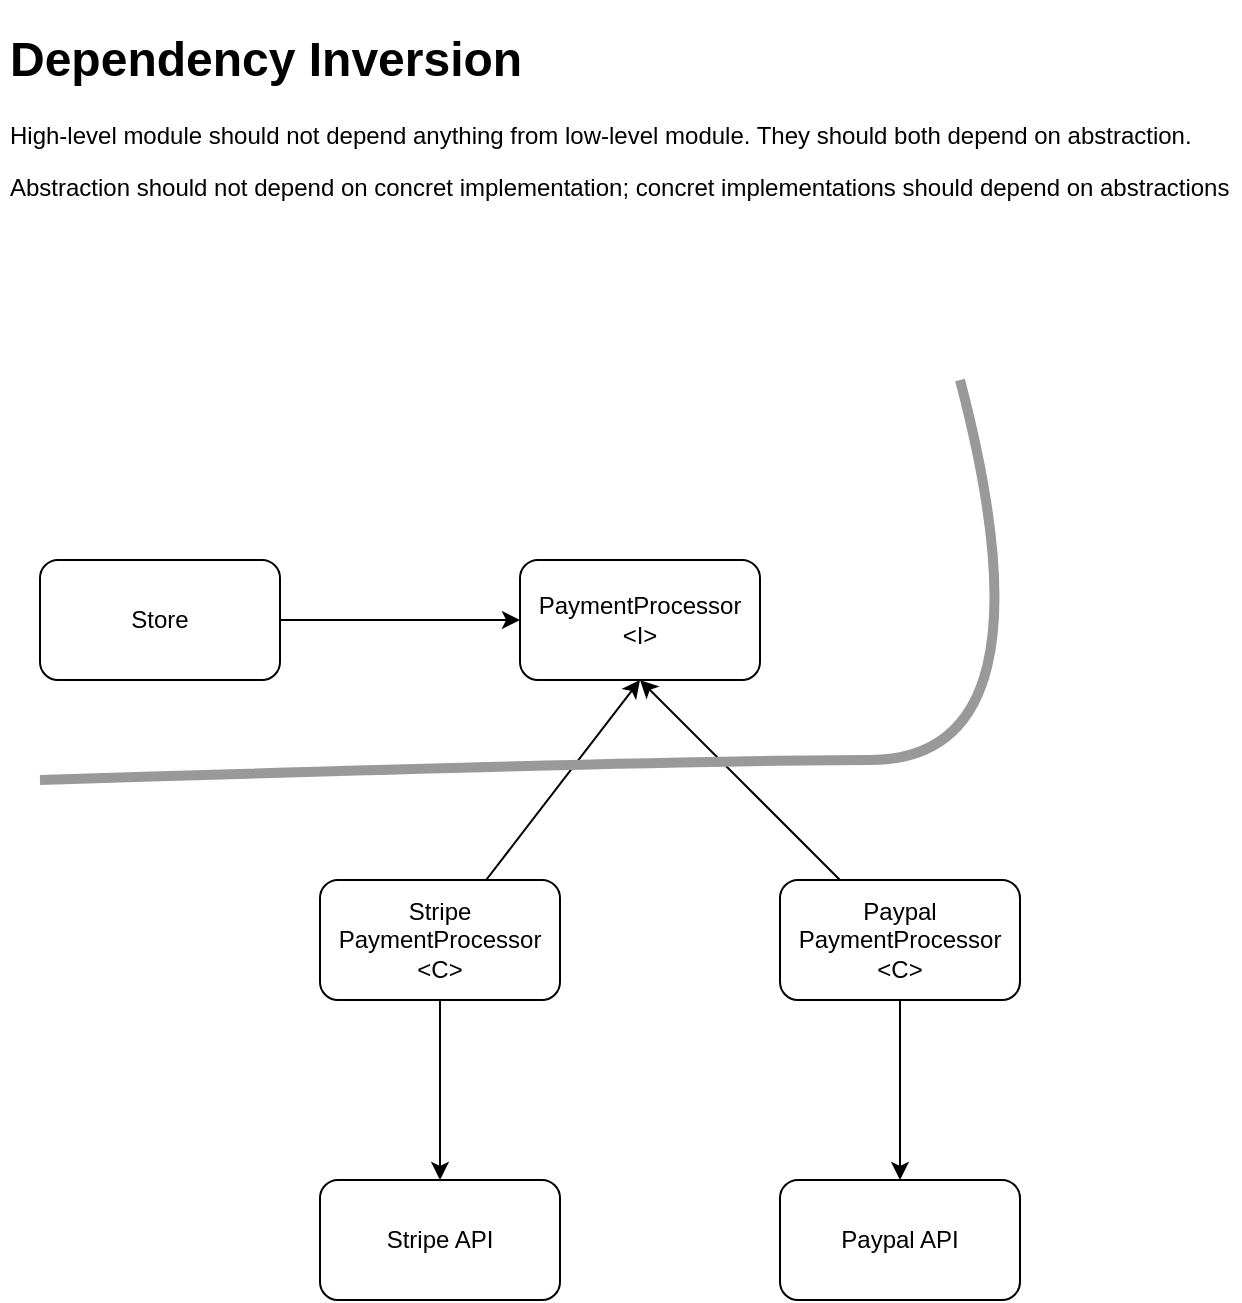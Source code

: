 <mxfile>
    <diagram id="NDuXG0VKlpW7tqDAN48u" name="Page-1">
        <mxGraphModel dx="688" dy="485" grid="1" gridSize="10" guides="1" tooltips="1" connect="1" arrows="1" fold="1" page="1" pageScale="1" pageWidth="850" pageHeight="1100" background="none" math="0" shadow="0">
            <root>
                <mxCell id="0"/>
                <mxCell id="1" parent="0"/>
                <mxCell id="12" style="edgeStyle=none;html=1;entryX=0;entryY=0.5;entryDx=0;entryDy=0;" parent="1" source="2" target="9" edge="1">
                    <mxGeometry relative="1" as="geometry"/>
                </mxCell>
                <mxCell id="2" value="Store" style="rounded=1;whiteSpace=wrap;html=1;" parent="1" vertex="1">
                    <mxGeometry x="80" y="290" width="120" height="60" as="geometry"/>
                </mxCell>
                <mxCell id="3" value="Stripe API" style="whiteSpace=wrap;html=1;rounded=1;" parent="1" vertex="1">
                    <mxGeometry x="220" y="600" width="120" height="60" as="geometry"/>
                </mxCell>
                <mxCell id="5" value="&lt;h1&gt;Dependency Inversion&lt;/h1&gt;&lt;p&gt;High-level module should not depend anything from low-level module. They should both depend on abstraction.&lt;/p&gt;&lt;p&gt;Abstraction should not depend on concret implementation; concret implementations should depend on abstractions&lt;/p&gt;" style="text;html=1;strokeColor=none;fillColor=none;spacing=5;spacingTop=-20;whiteSpace=wrap;overflow=hidden;rounded=0;" parent="1" vertex="1">
                    <mxGeometry x="60" y="20" width="620" height="120" as="geometry"/>
                </mxCell>
                <mxCell id="6" value="Paypal API" style="rounded=1;whiteSpace=wrap;html=1;" parent="1" vertex="1">
                    <mxGeometry x="450" y="600" width="120" height="60" as="geometry"/>
                </mxCell>
                <mxCell id="9" value="PaymentProcessor&lt;br&gt;&amp;lt;I&amp;gt;" style="rounded=1;whiteSpace=wrap;html=1;" parent="1" vertex="1">
                    <mxGeometry x="320" y="290" width="120" height="60" as="geometry"/>
                </mxCell>
                <mxCell id="15" style="edgeStyle=none;html=1;entryX=0.5;entryY=1;entryDx=0;entryDy=0;" edge="1" parent="1" source="13" target="9">
                    <mxGeometry relative="1" as="geometry"/>
                </mxCell>
                <mxCell id="16" style="edgeStyle=none;html=1;" edge="1" parent="1" source="13" target="3">
                    <mxGeometry relative="1" as="geometry"/>
                </mxCell>
                <mxCell id="13" value="Stripe PaymentProcessor&lt;br&gt;&amp;lt;C&amp;gt;" style="whiteSpace=wrap;html=1;rounded=1;" vertex="1" parent="1">
                    <mxGeometry x="220" y="450" width="120" height="60" as="geometry"/>
                </mxCell>
                <mxCell id="18" style="edgeStyle=none;html=1;entryX=0.5;entryY=1;entryDx=0;entryDy=0;" edge="1" parent="1" source="17" target="9">
                    <mxGeometry relative="1" as="geometry"/>
                </mxCell>
                <mxCell id="19" style="edgeStyle=none;html=1;entryX=0.5;entryY=0;entryDx=0;entryDy=0;" edge="1" parent="1" source="17" target="6">
                    <mxGeometry relative="1" as="geometry"/>
                </mxCell>
                <mxCell id="17" value="Paypal PaymentProcessor&lt;br&gt;&amp;lt;C&amp;gt;" style="whiteSpace=wrap;html=1;rounded=1;" vertex="1" parent="1">
                    <mxGeometry x="450" y="450" width="120" height="60" as="geometry"/>
                </mxCell>
                <mxCell id="20" value="" style="curved=1;endArrow=none;html=1;endFill=0;strokeWidth=5;strokeColor=#999999;" edge="1" parent="1">
                    <mxGeometry width="50" height="50" relative="1" as="geometry">
                        <mxPoint x="80" y="400" as="sourcePoint"/>
                        <mxPoint x="540" y="200" as="targetPoint"/>
                        <Array as="points">
                            <mxPoint x="400" y="390"/>
                            <mxPoint x="590" y="390"/>
                        </Array>
                    </mxGeometry>
                </mxCell>
            </root>
        </mxGraphModel>
    </diagram>
</mxfile>